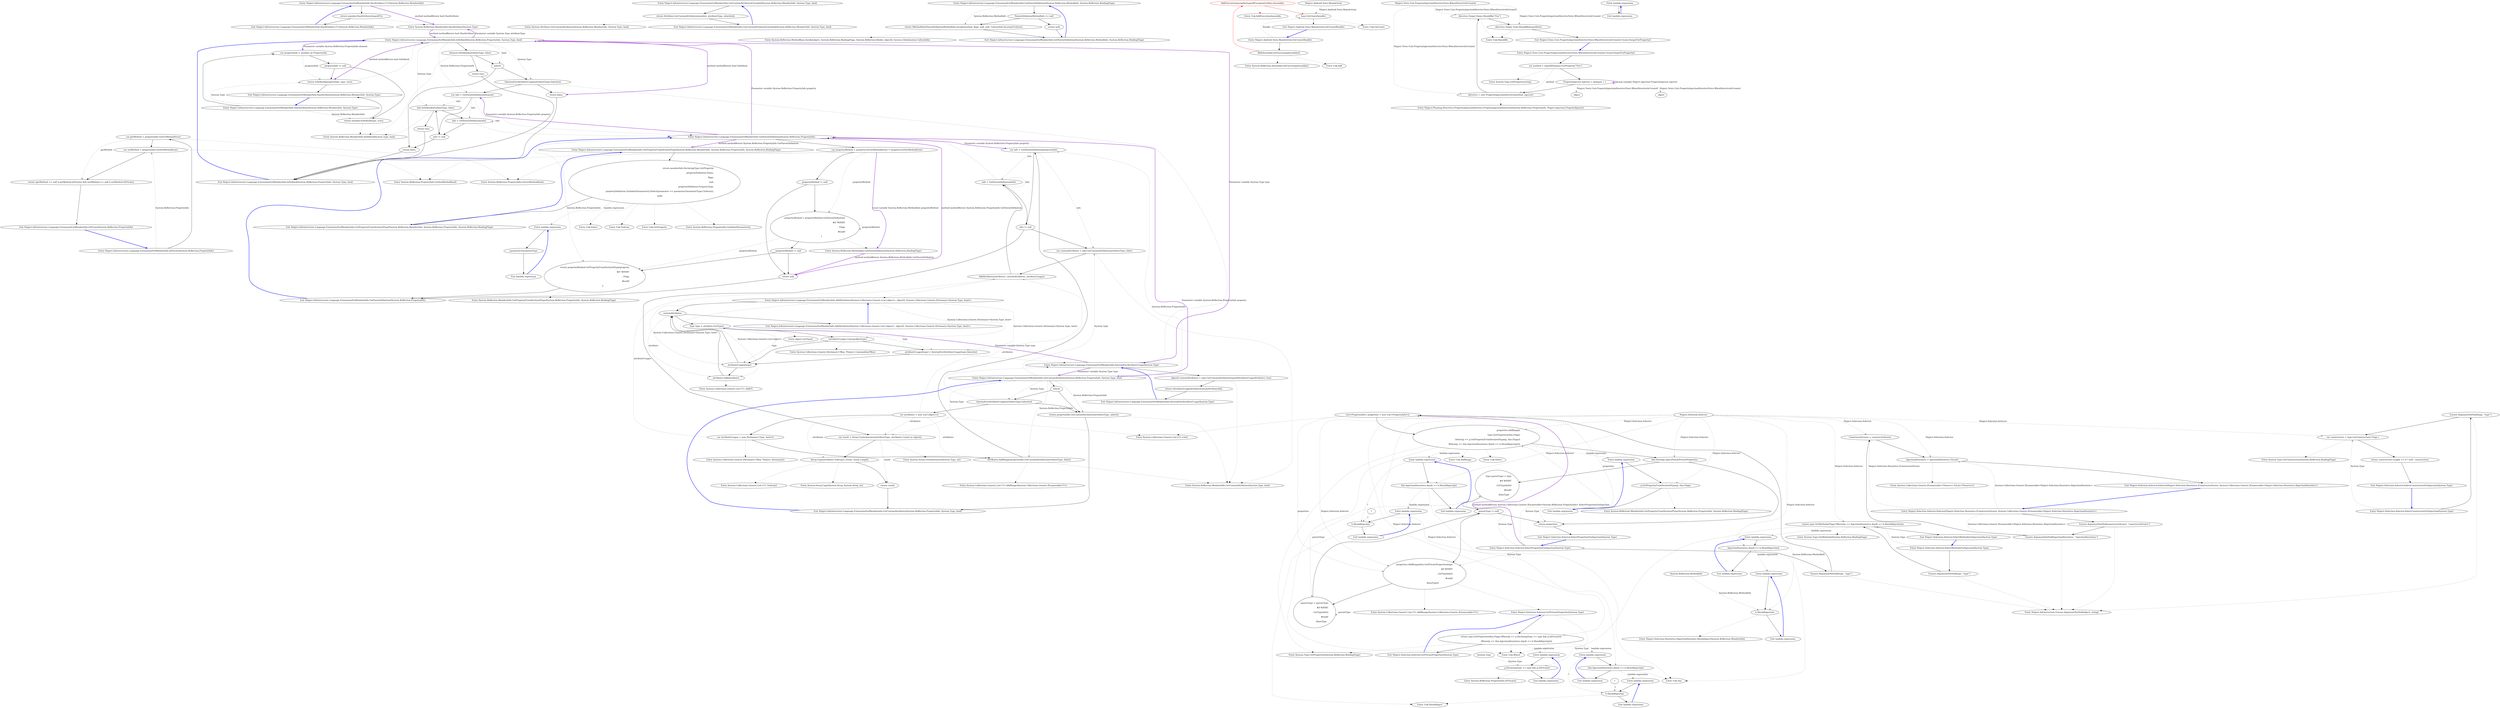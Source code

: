 digraph  {
n0 [label="Entry Ninject.Infrastructure.Language.ExtensionsForMemberInfo.HasAttribute<T>(System.Reflection.MemberInfo)", span="60-60", cluster="Ninject.Infrastructure.Language.ExtensionsForMemberInfo.HasAttribute<T>(System.Reflection.MemberInfo)"];
n1 [label="return member.HasAttribute(typeof(T));", span="62-62", cluster="Ninject.Infrastructure.Language.ExtensionsForMemberInfo.HasAttribute<T>(System.Reflection.MemberInfo)"];
n2 [label="Exit Ninject.Infrastructure.Language.ExtensionsForMemberInfo.HasAttribute<T>(System.Reflection.MemberInfo)", span="60-60", cluster="Ninject.Infrastructure.Language.ExtensionsForMemberInfo.HasAttribute<T>(System.Reflection.MemberInfo)"];
n3 [label="Entry System.Reflection.MemberInfo.HasAttribute(System.Type)", span="73-73", cluster="System.Reflection.MemberInfo.HasAttribute(System.Type)"];
n4 [label="Entry Ninject.Infrastructure.Language.ExtensionsForMemberInfo.HasAttribute(System.Reflection.MemberInfo, System.Type)", span="73-73", cluster="Ninject.Infrastructure.Language.ExtensionsForMemberInfo.HasAttribute(System.Reflection.MemberInfo, System.Type)"];
n5 [label="var propertyInfo = member as PropertyInfo", span="75-75", cluster="Ninject.Infrastructure.Language.ExtensionsForMemberInfo.HasAttribute(System.Reflection.MemberInfo, System.Type)"];
n7 [label="return IsDefined(propertyInfo, type, true);", span="78-78", cluster="Ninject.Infrastructure.Language.ExtensionsForMemberInfo.HasAttribute(System.Reflection.MemberInfo, System.Type)"];
n8 [label="return member.IsDefined(type, true);", span="89-89", cluster="Ninject.Infrastructure.Language.ExtensionsForMemberInfo.HasAttribute(System.Reflection.MemberInfo, System.Type)"];
n6 [label="propertyInfo != null", span="76-76", cluster="Ninject.Infrastructure.Language.ExtensionsForMemberInfo.HasAttribute(System.Reflection.MemberInfo, System.Type)"];
n9 [label="Exit Ninject.Infrastructure.Language.ExtensionsForMemberInfo.HasAttribute(System.Reflection.MemberInfo, System.Type)", span="73-73", cluster="Ninject.Infrastructure.Language.ExtensionsForMemberInfo.HasAttribute(System.Reflection.MemberInfo, System.Type)"];
n10 [label="Entry Ninject.Infrastructure.Language.ExtensionsForMemberInfo.IsDefined(System.Reflection.PropertyInfo, System.Type, bool)", span="272-272", cluster="Ninject.Infrastructure.Language.ExtensionsForMemberInfo.IsDefined(System.Reflection.PropertyInfo, System.Type, bool)"];
n11 [label="Entry System.Reflection.MemberInfo.IsDefined(System.Type, bool)", span="0-0", cluster="System.Reflection.MemberInfo.IsDefined(System.Type, bool)"];
n12 [label="Entry Ninject.Infrastructure.Language.ExtensionsForMemberInfo.GetPropertyFromDeclaredType(System.Reflection.MemberInfo, System.Reflection.PropertyInfo, System.Reflection.BindingFlags)", span="99-99", cluster="Ninject.Infrastructure.Language.ExtensionsForMemberInfo.GetPropertyFromDeclaredType(System.Reflection.MemberInfo, System.Reflection.PropertyInfo, System.Reflection.BindingFlags)"];
n13 [label="return memberInfo.DeclaringType.GetProperty(\r\n                propertyDefinition.Name,\r\n                flags,\r\n                null,\r\n                propertyDefinition.PropertyType,\r\n                propertyDefinition.GetIndexParameters().Select(parameter => parameter.ParameterType).ToArray(),\r\n                null);", span="120-126", cluster="Ninject.Infrastructure.Language.ExtensionsForMemberInfo.GetPropertyFromDeclaredType(System.Reflection.MemberInfo, System.Reflection.PropertyInfo, System.Reflection.BindingFlags)"];
n14 [label="Exit Ninject.Infrastructure.Language.ExtensionsForMemberInfo.GetPropertyFromDeclaredType(System.Reflection.MemberInfo, System.Reflection.PropertyInfo, System.Reflection.BindingFlags)", span="99-99", cluster="Ninject.Infrastructure.Language.ExtensionsForMemberInfo.GetPropertyFromDeclaredType(System.Reflection.MemberInfo, System.Reflection.PropertyInfo, System.Reflection.BindingFlags)"];
n15 [label="Entry System.Reflection.PropertyInfo.GetIndexParameters()", span="0-0", cluster="System.Reflection.PropertyInfo.GetIndexParameters()"];
n16 [label="Entry Unk.Select", span="", cluster="Unk.Select"];
n17 [label="Entry Unk.ToArray", span="", cluster="Unk.ToArray"];
n18 [label="Entry Unk.GetProperty", span="", cluster="Unk.GetProperty"];
n19 [label="Entry lambda expression", span="125-125", cluster="lambda expression"];
n20 [label="parameter.ParameterType", span="125-125", cluster="lambda expression"];
n21 [label="Exit lambda expression", span="125-125", cluster="lambda expression"];
n22 [label="Entry Ninject.Infrastructure.Language.ExtensionsForMemberInfo.IsPrivate(System.Reflection.PropertyInfo)", span="153-153", cluster="Ninject.Infrastructure.Language.ExtensionsForMemberInfo.IsPrivate(System.Reflection.PropertyInfo)"];
n23 [label="var getMethod = propertyInfo.GetGetMethod(true)", span="156-156", cluster="Ninject.Infrastructure.Language.ExtensionsForMemberInfo.IsPrivate(System.Reflection.PropertyInfo)"];
n24 [label="var setMethod = propertyInfo.GetSetMethod(true)", span="157-157", cluster="Ninject.Infrastructure.Language.ExtensionsForMemberInfo.IsPrivate(System.Reflection.PropertyInfo)"];
n27 [label="Entry System.Reflection.PropertyInfo.GetGetMethod(bool)", span="0-0", cluster="System.Reflection.PropertyInfo.GetGetMethod(bool)"];
n25 [label="return (getMethod == null || getMethod.IsPrivate) && (setMethod == null || setMethod.IsPrivate);", span="162-162", cluster="Ninject.Infrastructure.Language.ExtensionsForMemberInfo.IsPrivate(System.Reflection.PropertyInfo)"];
n28 [label="Entry System.Reflection.PropertyInfo.GetSetMethod(bool)", span="0-0", cluster="System.Reflection.PropertyInfo.GetSetMethod(bool)"];
n26 [label="Exit Ninject.Infrastructure.Language.ExtensionsForMemberInfo.IsPrivate(System.Reflection.PropertyInfo)", span="153-153", cluster="Ninject.Infrastructure.Language.ExtensionsForMemberInfo.IsPrivate(System.Reflection.PropertyInfo)"];
n29 [label="Entry Ninject.Infrastructure.Language.ExtensionsForMemberInfo.GetCustomAttributesExtended(System.Reflection.MemberInfo, System.Type, bool)", span="180-180", cluster="Ninject.Infrastructure.Language.ExtensionsForMemberInfo.GetCustomAttributesExtended(System.Reflection.MemberInfo, System.Type, bool)"];
n30 [label="return Attribute.GetCustomAttributes(member, attributeType, inherited);", span="183-183", cluster="Ninject.Infrastructure.Language.ExtensionsForMemberInfo.GetCustomAttributesExtended(System.Reflection.MemberInfo, System.Type, bool)"];
n31 [label="Exit Ninject.Infrastructure.Language.ExtensionsForMemberInfo.GetCustomAttributesExtended(System.Reflection.MemberInfo, System.Type, bool)", span="180-180", cluster="Ninject.Infrastructure.Language.ExtensionsForMemberInfo.GetCustomAttributesExtended(System.Reflection.MemberInfo, System.Type, bool)"];
n32 [label="Entry System.Attribute.GetCustomAttributes(System.Reflection.MemberInfo, System.Type, bool)", span="0-0", cluster="System.Attribute.GetCustomAttributes(System.Reflection.MemberInfo, System.Type, bool)"];
n33 [label="Entry Ninject.Infrastructure.Language.ExtensionsForMemberInfo.GetParentDefinition(System.Reflection.PropertyInfo)", span="196-196", cluster="Ninject.Infrastructure.Language.ExtensionsForMemberInfo.GetParentDefinition(System.Reflection.PropertyInfo)"];
n34 [label="var propertyMethod = property.GetGetMethod(true) ?? property.GetSetMethod(true)", span="200-200", cluster="Ninject.Infrastructure.Language.ExtensionsForMemberInfo.GetParentDefinition(System.Reflection.PropertyInfo)"];
n38 [label="return propertyMethod.GetPropertyFromDeclaredType(property\r\n#if !WINRT\r\n                        , Flags\r\n#endif\r\n                        );", span="214-218", cluster="Ninject.Infrastructure.Language.ExtensionsForMemberInfo.GetParentDefinition(System.Reflection.PropertyInfo)"];
n35 [label="propertyMethod != null", span="205-205", cluster="Ninject.Infrastructure.Language.ExtensionsForMemberInfo.GetParentDefinition(System.Reflection.PropertyInfo)"];
n36 [label="propertyMethod = propertyMethod.GetParentDefinition(\r\n#if !WINRT\r\n                    Flags\r\n#endif\r\n                    )", span="207-211", cluster="Ninject.Infrastructure.Language.ExtensionsForMemberInfo.GetParentDefinition(System.Reflection.PropertyInfo)"];
n39 [label="return null;", span="222-222", cluster="Ninject.Infrastructure.Language.ExtensionsForMemberInfo.GetParentDefinition(System.Reflection.PropertyInfo)"];
n37 [label="propertyMethod != null", span="212-212", cluster="Ninject.Infrastructure.Language.ExtensionsForMemberInfo.GetParentDefinition(System.Reflection.PropertyInfo)"];
n41 [label="Entry System.Reflection.MethodInfo.GetParentDefinition(System.Reflection.BindingFlags)", span="225-225", cluster="System.Reflection.MethodInfo.GetParentDefinition(System.Reflection.BindingFlags)"];
n40 [label="Exit Ninject.Infrastructure.Language.ExtensionsForMemberInfo.GetParentDefinition(System.Reflection.PropertyInfo)", span="196-196", cluster="Ninject.Infrastructure.Language.ExtensionsForMemberInfo.GetParentDefinition(System.Reflection.PropertyInfo)"];
n42 [label="Entry System.Reflection.MemberInfo.GetPropertyFromDeclaredType(System.Reflection.PropertyInfo, System.Reflection.BindingFlags)", span="99-99", cluster="System.Reflection.MemberInfo.GetPropertyFromDeclaredType(System.Reflection.PropertyInfo, System.Reflection.BindingFlags)"];
n43 [label="Entry Ninject.Infrastructure.Language.ExtensionsForMemberInfo.GetParentDefinition(System.Reflection.MethodInfo, System.Reflection.BindingFlags)", span="225-225", cluster="Ninject.Infrastructure.Language.ExtensionsForMemberInfo.GetParentDefinition(System.Reflection.MethodInfo, System.Reflection.BindingFlags)"];
n44 [label="ParentDefinitionMethodInfo == null", span="261-261", cluster="Ninject.Infrastructure.Language.ExtensionsForMemberInfo.GetParentDefinition(System.Reflection.MethodInfo, System.Reflection.BindingFlags)"];
n46 [label="return (MethodInfo)ParentDefinitionMethodInfo.Invoke(method, flags, null, null, CultureInfo.InvariantCulture);", span="266-266", cluster="Ninject.Infrastructure.Language.ExtensionsForMemberInfo.GetParentDefinition(System.Reflection.MethodInfo, System.Reflection.BindingFlags)"];
n45 [label="return null;", span="263-263", cluster="Ninject.Infrastructure.Language.ExtensionsForMemberInfo.GetParentDefinition(System.Reflection.MethodInfo, System.Reflection.BindingFlags)"];
n47 [label="Exit Ninject.Infrastructure.Language.ExtensionsForMemberInfo.GetParentDefinition(System.Reflection.MethodInfo, System.Reflection.BindingFlags)", span="225-225", cluster="Ninject.Infrastructure.Language.ExtensionsForMemberInfo.GetParentDefinition(System.Reflection.MethodInfo, System.Reflection.BindingFlags)"];
n48 [label="Entry System.Reflection.MethodBase.Invoke(object, System.Reflection.BindingFlags, System.Reflection.Binder, object[], System.Globalization.CultureInfo)", span="0-0", cluster="System.Reflection.MethodBase.Invoke(object, System.Reflection.BindingFlags, System.Reflection.Binder, object[], System.Globalization.CultureInfo)"];
n49 [label="element.IsDefined(attributeType, false)", span="274-274", cluster="Ninject.Infrastructure.Language.ExtensionsForMemberInfo.IsDefined(System.Reflection.PropertyInfo, System.Type, bool)"];
n51 [label=inherit, span="279-279", cluster="Ninject.Infrastructure.Language.ExtensionsForMemberInfo.IsDefined(System.Reflection.PropertyInfo, System.Type, bool)"];
n52 [label="!InternalGetAttributeUsage(attributeType).Inherited", span="281-281", cluster="Ninject.Infrastructure.Language.ExtensionsForMemberInfo.IsDefined(System.Reflection.PropertyInfo, System.Type, bool)"];
n54 [label="var info = GetParentDefinition(element)", span="286-286", cluster="Ninject.Infrastructure.Language.ExtensionsForMemberInfo.IsDefined(System.Reflection.PropertyInfo, System.Type, bool)"];
n56 [label="info.IsDefined(attributeType, false)", span="290-290", cluster="Ninject.Infrastructure.Language.ExtensionsForMemberInfo.IsDefined(System.Reflection.PropertyInfo, System.Type, bool)"];
n50 [label="return true;", span="276-276", cluster="Ninject.Infrastructure.Language.ExtensionsForMemberInfo.IsDefined(System.Reflection.PropertyInfo, System.Type, bool)"];
n59 [label="return false;", span="298-298", cluster="Ninject.Infrastructure.Language.ExtensionsForMemberInfo.IsDefined(System.Reflection.PropertyInfo, System.Type, bool)"];
n53 [label="return false;", span="283-283", cluster="Ninject.Infrastructure.Language.ExtensionsForMemberInfo.IsDefined(System.Reflection.PropertyInfo, System.Type, bool)"];
n61 [label="Entry Ninject.Infrastructure.Language.ExtensionsForMemberInfo.InternalGetAttributeUsage(System.Type)", span="374-374", cluster="Ninject.Infrastructure.Language.ExtensionsForMemberInfo.InternalGetAttributeUsage(System.Type)"];
n55 [label="info != null", span="287-287", cluster="Ninject.Infrastructure.Language.ExtensionsForMemberInfo.IsDefined(System.Reflection.PropertyInfo, System.Type, bool)"];
n58 [label="info = GetParentDefinition(info)", span="288-288", cluster="Ninject.Infrastructure.Language.ExtensionsForMemberInfo.IsDefined(System.Reflection.PropertyInfo, System.Type, bool)"];
n57 [label="return true;", span="292-292", cluster="Ninject.Infrastructure.Language.ExtensionsForMemberInfo.IsDefined(System.Reflection.PropertyInfo, System.Type, bool)"];
n60 [label="Exit Ninject.Infrastructure.Language.ExtensionsForMemberInfo.IsDefined(System.Reflection.PropertyInfo, System.Type, bool)", span="272-272", cluster="Ninject.Infrastructure.Language.ExtensionsForMemberInfo.IsDefined(System.Reflection.PropertyInfo, System.Type, bool)"];
n62 [label="Entry Ninject.Infrastructure.Language.ExtensionsForMemberInfo.GetCustomAttributes(System.Reflection.PropertyInfo, System.Type, bool)", span="307-307", cluster="Ninject.Infrastructure.Language.ExtensionsForMemberInfo.GetCustomAttributes(System.Reflection.PropertyInfo, System.Type, bool)"];
n63 [label=inherit, span="309-309", cluster="Ninject.Infrastructure.Language.ExtensionsForMemberInfo.GetCustomAttributes(System.Reflection.PropertyInfo, System.Type, bool)"];
n64 [label="InternalGetAttributeUsage(attributeType).Inherited", span="311-311", cluster="Ninject.Infrastructure.Language.ExtensionsForMemberInfo.GetCustomAttributes(System.Reflection.PropertyInfo, System.Type, bool)"];
n67 [label="attributes.AddRange(propertyInfo.GetCustomAttributes(attributeType, false))", span="319-319", cluster="Ninject.Infrastructure.Language.ExtensionsForMemberInfo.GetCustomAttributes(System.Reflection.PropertyInfo, System.Type, bool)"];
n68 [label="var info = GetParentDefinition(propertyInfo)", span="320-320", cluster="Ninject.Infrastructure.Language.ExtensionsForMemberInfo.GetCustomAttributes(System.Reflection.PropertyInfo, System.Type, bool)"];
n70 [label="var customAttributes = info.GetCustomAttributes(attributeType, false)", span="324-324", cluster="Ninject.Infrastructure.Language.ExtensionsForMemberInfo.GetCustomAttributes(System.Reflection.PropertyInfo, System.Type, bool)"];
n73 [label="var result = Array.CreateInstance(attributeType, attributes.Count) as object[]", span="330-330", cluster="Ninject.Infrastructure.Language.ExtensionsForMemberInfo.GetCustomAttributes(System.Reflection.PropertyInfo, System.Type, bool)"];
n76 [label="return propertyInfo.GetCustomAttributes(attributeType, inherit);", span="340-340", cluster="Ninject.Infrastructure.Language.ExtensionsForMemberInfo.GetCustomAttributes(System.Reflection.PropertyInfo, System.Type, bool)"];
n65 [label="var attributes = new List<object>()", span="314-314", cluster="Ninject.Infrastructure.Language.ExtensionsForMemberInfo.GetCustomAttributes(System.Reflection.PropertyInfo, System.Type, bool)"];
n66 [label="var attributeUsages = new Dictionary<Type, bool>()", span="318-318", cluster="Ninject.Infrastructure.Language.ExtensionsForMemberInfo.GetCustomAttributes(System.Reflection.PropertyInfo, System.Type, bool)"];
n78 [label="Entry System.Collections.Generic.List<T>.List()", span="0-0", cluster="System.Collections.Generic.List<T>.List()"];
n71 [label="AddAttributes(attributes, customAttributes, attributeUsages)", span="325-325", cluster="Ninject.Infrastructure.Language.ExtensionsForMemberInfo.GetCustomAttributes(System.Reflection.PropertyInfo, System.Type, bool)"];
n74 [label="Array.Copy(attributes.ToArray(), result, result.Length)", span="331-331", cluster="Ninject.Infrastructure.Language.ExtensionsForMemberInfo.GetCustomAttributes(System.Reflection.PropertyInfo, System.Type, bool)"];
n79 [label="Entry System.Collections.Generic.Dictionary<TKey, TValue>.Dictionary()", span="0-0", cluster="System.Collections.Generic.Dictionary<TKey, TValue>.Dictionary()"];
n80 [label="Entry System.Reflection.MemberInfo.GetCustomAttributes(System.Type, bool)", span="0-0", cluster="System.Reflection.MemberInfo.GetCustomAttributes(System.Type, bool)"];
n81 [label="Entry System.Collections.Generic.List<T>.AddRange(System.Collections.Generic.IEnumerable<T>)", span="0-0", cluster="System.Collections.Generic.List<T>.AddRange(System.Collections.Generic.IEnumerable<T>)"];
n69 [label="info != null", span="321-321", cluster="Ninject.Infrastructure.Language.ExtensionsForMemberInfo.GetCustomAttributes(System.Reflection.PropertyInfo, System.Type, bool)"];
n72 [label="info = GetParentDefinition(info)", span="322-322", cluster="Ninject.Infrastructure.Language.ExtensionsForMemberInfo.GetCustomAttributes(System.Reflection.PropertyInfo, System.Type, bool)"];
n82 [label="Entry Ninject.Infrastructure.Language.ExtensionsForMemberInfo.AddAttributes(System.Collections.Generic.List<object>, object[], System.Collections.Generic.Dictionary<System.Type, bool>)", span="344-344", cluster="Ninject.Infrastructure.Language.ExtensionsForMemberInfo.AddAttributes(System.Collections.Generic.List<object>, object[], System.Collections.Generic.Dictionary<System.Type, bool>)"];
n83 [label="Entry System.Array.CreateInstance(System.Type, int)", span="0-0", cluster="System.Array.CreateInstance(System.Type, int)"];
n75 [label="return result;", span="332-332", cluster="Ninject.Infrastructure.Language.ExtensionsForMemberInfo.GetCustomAttributes(System.Reflection.PropertyInfo, System.Type, bool)"];
n84 [label="Entry System.Collections.Generic.List<T>.ToArray()", span="0-0", cluster="System.Collections.Generic.List<T>.ToArray()"];
n85 [label="Entry System.Array.Copy(System.Array, System.Array, int)", span="0-0", cluster="System.Array.Copy(System.Array, System.Array, int)"];
n77 [label="Exit Ninject.Infrastructure.Language.ExtensionsForMemberInfo.GetCustomAttributes(System.Reflection.PropertyInfo, System.Type, bool)", span="307-307", cluster="Ninject.Infrastructure.Language.ExtensionsForMemberInfo.GetCustomAttributes(System.Reflection.PropertyInfo, System.Type, bool)"];
n86 [label=customAttributes, span="359-359", cluster="Ninject.Infrastructure.Language.ExtensionsForMemberInfo.AddAttributes(System.Collections.Generic.List<object>, object[], System.Collections.Generic.Dictionary<System.Type, bool>)"];
n88 [label="!attributeUsages.ContainsKey(type)", span="362-362", cluster="Ninject.Infrastructure.Language.ExtensionsForMemberInfo.AddAttributes(System.Collections.Generic.List<object>, object[], System.Collections.Generic.Dictionary<System.Type, bool>)"];
n89 [label="attributeUsages[type] = InternalGetAttributeUsage(type).Inherited", span="364-364", cluster="Ninject.Infrastructure.Language.ExtensionsForMemberInfo.AddAttributes(System.Collections.Generic.List<object>, object[], System.Collections.Generic.Dictionary<System.Type, bool>)"];
n90 [label="attributeUsages[type]", span="367-367", cluster="Ninject.Infrastructure.Language.ExtensionsForMemberInfo.AddAttributes(System.Collections.Generic.List<object>, object[], System.Collections.Generic.Dictionary<System.Type, bool>)"];
n91 [label="attributes.Add(attribute)", span="369-369", cluster="Ninject.Infrastructure.Language.ExtensionsForMemberInfo.AddAttributes(System.Collections.Generic.List<object>, object[], System.Collections.Generic.Dictionary<System.Type, bool>)"];
n87 [label="Type type = attribute.GetType()", span="361-361", cluster="Ninject.Infrastructure.Language.ExtensionsForMemberInfo.AddAttributes(System.Collections.Generic.List<object>, object[], System.Collections.Generic.Dictionary<System.Type, bool>)"];
n92 [label="Exit Ninject.Infrastructure.Language.ExtensionsForMemberInfo.AddAttributes(System.Collections.Generic.List<object>, object[], System.Collections.Generic.Dictionary<System.Type, bool>)", span="344-344", cluster="Ninject.Infrastructure.Language.ExtensionsForMemberInfo.AddAttributes(System.Collections.Generic.List<object>, object[], System.Collections.Generic.Dictionary<System.Type, bool>)"];
n93 [label="Entry object.GetType()", span="0-0", cluster="object.GetType()"];
n94 [label="Entry System.Collections.Generic.Dictionary<TKey, TValue>.ContainsKey(TKey)", span="0-0", cluster="System.Collections.Generic.Dictionary<TKey, TValue>.ContainsKey(TKey)"];
n95 [label="Entry System.Collections.Generic.List<T>.Add(T)", span="0-0", cluster="System.Collections.Generic.List<T>.Add(T)"];
n96 [label="object[] customAttributes = type.GetCustomAttributes(typeof(AttributeUsageAttribute), true)", span="377-377", cluster="Ninject.Infrastructure.Language.ExtensionsForMemberInfo.InternalGetAttributeUsage(System.Type)"];
n97 [label="return (AttributeUsageAttribute)customAttributes[0];", span="378-378", cluster="Ninject.Infrastructure.Language.ExtensionsForMemberInfo.InternalGetAttributeUsage(System.Type)"];
n98 [label="Exit Ninject.Infrastructure.Language.ExtensionsForMemberInfo.InternalGetAttributeUsage(System.Type)", span="374-374", cluster="Ninject.Infrastructure.Language.ExtensionsForMemberInfo.InternalGetAttributeUsage(System.Type)"];
m0_7 [label="Entry Unk.AddExecutionAssembly", span="", cluster="Unk.AddExecutionAssembly", file="MainActivity.cs"];
m0_0 [label="Entry Ninject.Android.Tests.MainActivity.OnCreate(Bundle)", span="17-17", cluster="Ninject.Android.Tests.MainActivity.OnCreate(Bundle)", file="MainActivity.cs"];
m0_1 [label="Add(Assembly.GetExecutingAssembly())", span="20-20", cluster="Ninject.Android.Tests.MainActivity.OnCreate(Bundle)", file="MainActivity.cs"];
m0_3 [label="base.OnCreate(bundle)", span="36-36", cluster="Ninject.Android.Tests.MainActivity.OnCreate(Bundle)", file="MainActivity.cs"];
m0_2 [label="AddExecutionAssembly(typeof(ExceptionUtility).Assembly)", span="22-22", cluster="Ninject.Android.Tests.MainActivity.OnCreate(Bundle)", color=red, community=0, file="MainActivity.cs"];
m0_4 [label="Exit Ninject.Android.Tests.MainActivity.OnCreate(Bundle)", span="17-17", cluster="Ninject.Android.Tests.MainActivity.OnCreate(Bundle)", file="MainActivity.cs"];
m0_8 [label="Entry Unk.OnCreate", span="", cluster="Unk.OnCreate", file="MainActivity.cs"];
m0_5 [label="Entry System.Reflection.Assembly.GetExecutingAssembly()", span="0-0", cluster="System.Reflection.Assembly.GetExecutingAssembly()", file="MainActivity.cs"];
m0_6 [label="Entry Unk.Add", span="", cluster="Unk.Add", file="MainActivity.cs"];
m0_9 [label="Ninject.Android.Tests.MainActivity", span="", file="MainActivity.cs"];
m1_9 [label="Entry Unk.ShouldBe", span="", cluster="Unk.ShouldBe", file="PropertyInjectionStrategy.cs"];
m1_0 [label="Entry Ninject.Tests.Unit.PropertyInjectionDirectiveTests.WhenDirectiveIsCreated.CreatesTargetForProperty()", span="16-16", cluster="Ninject.Tests.Unit.PropertyInjectionDirectiveTests.WhenDirectiveIsCreated.CreatesTargetForProperty()", file="PropertyInjectionStrategy.cs"];
m1_1 [label="var method = typeof(Dummy).GetProperty(''Foo'')", span="18-18", cluster="Ninject.Tests.Unit.PropertyInjectionDirectiveTests.WhenDirectiveIsCreated.CreatesTargetForProperty()", file="PropertyInjectionStrategy.cs"];
m1_2 [label="PropertyInjector injector = delegate { }", span="19-19", cluster="Ninject.Tests.Unit.PropertyInjectionDirectiveTests.WhenDirectiveIsCreated.CreatesTargetForProperty()", file="PropertyInjectionStrategy.cs"];
m1_3 [label="directive = new PropertyInjectionDirective(method, injector)", span="21-21", cluster="Ninject.Tests.Unit.PropertyInjectionDirectiveTests.WhenDirectiveIsCreated.CreatesTargetForProperty()", file="PropertyInjectionStrategy.cs"];
m1_4 [label="directive.Target.Name.ShouldBe(''Foo'')", span="23-23", cluster="Ninject.Tests.Unit.PropertyInjectionDirectiveTests.WhenDirectiveIsCreated.CreatesTargetForProperty()", file="PropertyInjectionStrategy.cs"];
m1_5 [label="directive.Target.Type.ShouldBe(typeof(int))", span="24-24", cluster="Ninject.Tests.Unit.PropertyInjectionDirectiveTests.WhenDirectiveIsCreated.CreatesTargetForProperty()", file="PropertyInjectionStrategy.cs"];
m1_6 [label="Exit Ninject.Tests.Unit.PropertyInjectionDirectiveTests.WhenDirectiveIsCreated.CreatesTargetForProperty()", span="16-16", cluster="Ninject.Tests.Unit.PropertyInjectionDirectiveTests.WhenDirectiveIsCreated.CreatesTargetForProperty()", file="PropertyInjectionStrategy.cs"];
m1_7 [label="Entry System.Type.GetProperty(string)", span="0-0", cluster="System.Type.GetProperty(string)", file="PropertyInjectionStrategy.cs"];
m1_10 [label="Entry lambda expression", span="19-19", cluster="lambda expression", file="PropertyInjectionStrategy.cs"];
m1_11 [label="Exit lambda expression", span="19-19", cluster="lambda expression", file="PropertyInjectionStrategy.cs"];
m1_8 [label="Entry Ninject.Planning.Directives.PropertyInjectionDirective.PropertyInjectionDirective(System.Reflection.PropertyInfo, Ninject.Injection.PropertyInjector)", span="38-38", cluster="Ninject.Planning.Directives.PropertyInjectionDirective.PropertyInjectionDirective(System.Reflection.PropertyInfo, Ninject.Injection.PropertyInjector)", file="PropertyInjectionStrategy.cs"];
m1_12 [label=object, span="", file="PropertyInjectionStrategy.cs"];
m1_13 [label=object, span="", file="PropertyInjectionStrategy.cs"];
m1_14 [label="Ninject.Tests.Unit.PropertyInjectionDirectiveTests.WhenDirectiveIsCreated", span="", file="PropertyInjectionStrategy.cs"];
m2_39 [label="Entry Unk.Any", span="", cluster="Unk.Any", file="Selector.cs"];
m2_35 [label="Entry System.Reflection.MemberInfo.GetPropertyFromDeclaredType(System.Reflection.PropertyInfo, System.Reflection.BindingFlags)", span="99-99", cluster="System.Reflection.MemberInfo.GetPropertyFromDeclaredType(System.Reflection.PropertyInfo, System.Reflection.BindingFlags)", file="Selector.cs"];
m2_49 [label="Entry System.Reflection.PropertyInfo.IsPrivate()", span="153-153", cluster="System.Reflection.PropertyInfo.IsPrivate()", file="Selector.cs"];
m2_43 [label="Entry Unk.ShouldInject", span="", cluster="Unk.ShouldInject", file="Selector.cs"];
m2_14 [label="Entry Ninject.Selection.Selector.SelectPropertiesForInjection(System.Type)", span="96-96", cluster="Ninject.Selection.Selector.SelectPropertiesForInjection(System.Type)", file="Selector.cs"];
m2_15 [label="Ensure.ArgumentNotNull(type, ''type'')", span="98-98", cluster="Ninject.Selection.Selector.SelectPropertiesForInjection(System.Type)", file="Selector.cs"];
m2_17 [label="properties.AddRange(\r\n                type.GetProperties(this.Flags)\r\n                       .Select(p => p.GetPropertyFromDeclaredType(p, this.Flags))\r\n                       .Where(p => this.InjectionHeuristics.Any(h => h.ShouldInject(p))))", span="102-105", cluster="Ninject.Selection.Selector.SelectPropertiesForInjection(System.Type)", file="Selector.cs"];
m2_19 [label="Type parentType = type\r\n#if WINRT\r\n                    .GetTypeInfo()\r\n#endif\r\n                    .BaseType", span="115-119", cluster="Ninject.Selection.Selector.SelectPropertiesForInjection(System.Type)", file="Selector.cs"];
m2_21 [label="properties.AddRange(this.GetPrivateProperties(type\r\n#if WINRT\r\n.GetTypeInfo()\r\n#endif\r\n                        .BaseType))", span="127-131", cluster="Ninject.Selection.Selector.SelectPropertiesForInjection(System.Type)", file="Selector.cs"];
m2_16 [label="List<PropertyInfo> properties = new List<PropertyInfo>()", span="99-99", cluster="Ninject.Selection.Selector.SelectPropertiesForInjection(System.Type)", file="Selector.cs"];
m2_23 [label="return properties;", span="136-136", cluster="Ninject.Selection.Selector.SelectPropertiesForInjection(System.Type)", file="Selector.cs"];
m2_18 [label="this.Settings.InjectParentPrivateProperties", span="113-113", cluster="Ninject.Selection.Selector.SelectPropertiesForInjection(System.Type)", file="Selector.cs"];
m2_20 [label="parentType != null", span="120-120", cluster="Ninject.Selection.Selector.SelectPropertiesForInjection(System.Type)", file="Selector.cs"];
m2_22 [label="parentType = parentType\r\n#if WINRT\r\n.GetTypeInfo()\r\n#endif\r\n                    .BaseType", span="121-125", cluster="Ninject.Selection.Selector.SelectPropertiesForInjection(System.Type)", file="Selector.cs"];
m2_24 [label="Exit Ninject.Selection.Selector.SelectPropertiesForInjection(System.Type)", span="96-96", cluster="Ninject.Selection.Selector.SelectPropertiesForInjection(System.Type)", file="Selector.cs"];
m2_29 [label="Entry Unk.AddRange", span="", cluster="Unk.AddRange", file="Selector.cs"];
m2_60 [label="Entry System.Type.GetMethods(System.Reflection.BindingFlags)", span="0-0", cluster="System.Type.GetMethods(System.Reflection.BindingFlags)", file="Selector.cs"];
m2_56 [label="Entry Ninject.Selection.Selector.SelectMethodsForInjection(System.Type)", span="157-157", cluster="Ninject.Selection.Selector.SelectMethodsForInjection(System.Type)", file="Selector.cs"];
m2_57 [label="Ensure.ArgumentNotNull(type, ''type'')", span="159-159", cluster="Ninject.Selection.Selector.SelectMethodsForInjection(System.Type)", file="Selector.cs"];
m2_58 [label="return type.GetMethods(Flags).Where(m => InjectionHeuristics.Any(h => h.ShouldInject(m)));", span="163-163", cluster="Ninject.Selection.Selector.SelectMethodsForInjection(System.Type)", file="Selector.cs"];
m2_59 [label="Exit Ninject.Selection.Selector.SelectMethodsForInjection(System.Type)", span="157-157", cluster="Ninject.Selection.Selector.SelectMethodsForInjection(System.Type)", file="Selector.cs"];
m2_28 [label="Entry Unk.Where", span="", cluster="Unk.Where", file="Selector.cs"];
m2_6 [label="Entry Ninject.Infrastructure.Ensure.ArgumentNotNull(object, string)", span="17-17", cluster="Ninject.Infrastructure.Ensure.ArgumentNotNull(object, string)", file="Selector.cs"];
m2_7 [label="Entry System.Collections.Generic.IEnumerable<TSource>.ToList<TSource>()", span="0-0", cluster="System.Collections.Generic.IEnumerable<TSource>.ToList<TSource>()", file="Selector.cs"];
m2_26 [label="Entry System.Type.GetProperties(System.Reflection.BindingFlags)", span="0-0", cluster="System.Type.GetProperties(System.Reflection.BindingFlags)", file="Selector.cs"];
m2_30 [label="Entry Ninject.Selection.Selector.GetPrivateProperties(System.Type)", span="140-140", cluster="Ninject.Selection.Selector.GetPrivateProperties(System.Type)", file="Selector.cs"];
m2_44 [label="return type.GetProperties(this.Flags).Where(p => p.DeclaringType == type && p.IsPrivate())\r\n                .Where(p => this.InjectionHeuristics.Any(h => h.ShouldInject(p)));", span="143-144", cluster="Ninject.Selection.Selector.GetPrivateProperties(System.Type)", file="Selector.cs"];
m2_45 [label="Exit Ninject.Selection.Selector.GetPrivateProperties(System.Type)", span="140-140", cluster="Ninject.Selection.Selector.GetPrivateProperties(System.Type)", file="Selector.cs"];
m2_64 [label="Entry lambda expression", span="163-163", cluster="lambda expression", file="Selector.cs"];
m2_32 [label="Entry lambda expression", span="104-104", cluster="lambda expression", file="Selector.cs"];
m2_36 [label="Entry lambda expression", span="105-105", cluster="lambda expression", file="Selector.cs"];
m2_33 [label="p.GetPropertyFromDeclaredType(p, this.Flags)", span="104-104", cluster="lambda expression", file="Selector.cs"];
m2_34 [label="Exit lambda expression", span="104-104", cluster="lambda expression", file="Selector.cs"];
m2_37 [label="this.InjectionHeuristics.Any(h => h.ShouldInject(p))", span="105-105", cluster="lambda expression", file="Selector.cs"];
m2_41 [label="h.ShouldInject(p)", span="105-105", cluster="lambda expression", file="Selector.cs"];
m2_38 [label="Exit lambda expression", span="105-105", cluster="lambda expression", file="Selector.cs"];
m2_40 [label="Entry lambda expression", span="105-105", cluster="lambda expression", file="Selector.cs"];
m2_42 [label="Exit lambda expression", span="105-105", cluster="lambda expression", file="Selector.cs"];
m2_47 [label="p.DeclaringType == type && p.IsPrivate()", span="143-143", cluster="lambda expression", file="Selector.cs"];
m2_46 [label="Entry lambda expression", span="143-143", cluster="lambda expression", file="Selector.cs"];
m2_50 [label="Entry lambda expression", span="144-144", cluster="lambda expression", file="Selector.cs"];
m2_48 [label="Exit lambda expression", span="143-143", cluster="lambda expression", file="Selector.cs"];
m2_51 [label="this.InjectionHeuristics.Any(h => h.ShouldInject(p))", span="144-144", cluster="lambda expression", file="Selector.cs"];
m2_54 [label="h.ShouldInject(p)", span="144-144", cluster="lambda expression", file="Selector.cs"];
m2_52 [label="Exit lambda expression", span="144-144", cluster="lambda expression", file="Selector.cs"];
m2_53 [label="Entry lambda expression", span="144-144", cluster="lambda expression", file="Selector.cs"];
m2_55 [label="Exit lambda expression", span="144-144", cluster="lambda expression", file="Selector.cs"];
m2_61 [label="Entry lambda expression", span="163-163", cluster="lambda expression", file="Selector.cs"];
m2_62 [label="InjectionHeuristics.Any(h => h.ShouldInject(m))", span="163-163", cluster="lambda expression", file="Selector.cs"];
m2_65 [label="h.ShouldInject(m)", span="163-163", cluster="lambda expression", file="Selector.cs"];
m2_63 [label="Exit lambda expression", span="163-163", cluster="lambda expression", file="Selector.cs"];
m2_66 [label="Exit lambda expression", span="163-163", cluster="lambda expression", file="Selector.cs"];
m2_31 [label="Entry System.Collections.Generic.List<T>.AddRange(System.Collections.Generic.IEnumerable<T>)", span="0-0", cluster="System.Collections.Generic.List<T>.AddRange(System.Collections.Generic.IEnumerable<T>)", file="Selector.cs"];
m2_27 [label="Entry Unk.Select", span="", cluster="Unk.Select", file="Selector.cs"];
m2_8 [label="Entry Ninject.Selection.Selector.SelectConstructorsForInjection(System.Type)", span="76-76", cluster="Ninject.Selection.Selector.SelectConstructorsForInjection(System.Type)", file="Selector.cs"];
m2_9 [label="Ensure.ArgumentNotNull(type, ''type'')", span="78-78", cluster="Ninject.Selection.Selector.SelectConstructorsForInjection(System.Type)", file="Selector.cs"];
m2_10 [label="var constructors = type.GetConstructors( Flags )", span="81-81", cluster="Ninject.Selection.Selector.SelectConstructorsForInjection(System.Type)", file="Selector.cs"];
m2_11 [label="return constructors.Length == 0 ? null : constructors;", span="82-82", cluster="Ninject.Selection.Selector.SelectConstructorsForInjection(System.Type)", file="Selector.cs"];
m2_12 [label="Exit Ninject.Selection.Selector.SelectConstructorsForInjection(System.Type)", span="76-76", cluster="Ninject.Selection.Selector.SelectConstructorsForInjection(System.Type)", file="Selector.cs"];
m2_67 [label="Entry Ninject.Selection.Heuristics.IInjectionHeuristic.ShouldInject(System.Reflection.MemberInfo)", span="27-27", cluster="Ninject.Selection.Heuristics.IInjectionHeuristic.ShouldInject(System.Reflection.MemberInfo)", file="Selector.cs"];
m2_13 [label="Entry System.Type.GetConstructors(System.Reflection.BindingFlags)", span="0-0", cluster="System.Type.GetConstructors(System.Reflection.BindingFlags)", file="Selector.cs"];
m2_0 [label="Entry Ninject.Selection.Selector.Selector(Ninject.Selection.Heuristics.IConstructorScorer, System.Collections.Generic.IEnumerable<Ninject.Selection.Heuristics.IInjectionHeuristic>)", span="62-62", cluster="Ninject.Selection.Selector.Selector(Ninject.Selection.Heuristics.IConstructorScorer, System.Collections.Generic.IEnumerable<Ninject.Selection.Heuristics.IInjectionHeuristic>)", file="Selector.cs"];
m2_1 [label="Ensure.ArgumentNotNull(constructorScorer, ''constructorScorer'')", span="64-64", cluster="Ninject.Selection.Selector.Selector(Ninject.Selection.Heuristics.IConstructorScorer, System.Collections.Generic.IEnumerable<Ninject.Selection.Heuristics.IInjectionHeuristic>)", file="Selector.cs"];
m2_2 [label="Ensure.ArgumentNotNull(injectionHeuristics, ''injectionHeuristics'')", span="65-65", cluster="Ninject.Selection.Selector.Selector(Ninject.Selection.Heuristics.IConstructorScorer, System.Collections.Generic.IEnumerable<Ninject.Selection.Heuristics.IInjectionHeuristic>)", file="Selector.cs"];
m2_3 [label="ConstructorScorer = constructorScorer", span="67-67", cluster="Ninject.Selection.Selector.Selector(Ninject.Selection.Heuristics.IConstructorScorer, System.Collections.Generic.IEnumerable<Ninject.Selection.Heuristics.IInjectionHeuristic>)", file="Selector.cs"];
m2_4 [label="InjectionHeuristics = injectionHeuristics.ToList()", span="68-68", cluster="Ninject.Selection.Selector.Selector(Ninject.Selection.Heuristics.IConstructorScorer, System.Collections.Generic.IEnumerable<Ninject.Selection.Heuristics.IInjectionHeuristic>)", file="Selector.cs"];
m2_5 [label="Exit Ninject.Selection.Selector.Selector(Ninject.Selection.Heuristics.IConstructorScorer, System.Collections.Generic.IEnumerable<Ninject.Selection.Heuristics.IInjectionHeuristic>)", span="62-62", cluster="Ninject.Selection.Selector.Selector(Ninject.Selection.Heuristics.IConstructorScorer, System.Collections.Generic.IEnumerable<Ninject.Selection.Heuristics.IInjectionHeuristic>)", file="Selector.cs"];
m2_68 [label="Ninject.Selection.Selector", span="", file="Selector.cs"];
m2_69 [label="?", span="", file="Selector.cs"];
m2_70 [label="System.Type", span="", file="Selector.cs"];
m2_71 [label="?", span="", file="Selector.cs"];
m2_72 [label="System.Reflection.MethodInfo", span="", file="Selector.cs"];
n0 -> n1  [key=0, style=solid];
n0 -> n3  [key=3, color=darkorchid, style=bold, label="method methodReturn bool HasAttribute"];
n1 -> n2  [key=0, style=solid];
n1 -> n3  [key=2, style=dotted];
n2 -> n0  [key=0, style=bold, color=blue];
n3 -> n10  [key=3, color=darkorchid, style=bold, label="method methodReturn bool HasAttribute"];
n4 -> n5  [key=0, style=solid];
n4 -> n7  [key=1, style=dashed, color=darkseagreen4, label="System.Type"];
n4 -> n8  [key=1, style=dashed, color=darkseagreen4, label="System.Reflection.MemberInfo"];
n5 -> n6  [key=0, style=solid];
n5 -> n7  [key=1, style=dashed, color=darkseagreen4, label=propertyInfo];
n7 -> n9  [key=0, style=solid];
n7 -> n10  [key=2, style=dotted];
n8 -> n9  [key=0, style=solid];
n8 -> n11  [key=2, style=dotted];
n6 -> n7  [key=0, style=solid];
n6 -> n8  [key=0, style=solid];
n9 -> n4  [key=0, style=bold, color=blue];
n10 -> n49  [key=0, style=solid];
n10 -> n51  [key=1, style=dashed, color=darkseagreen4, label=bool];
n10 -> n52  [key=1, style=dashed, color=darkseagreen4, label="System.Type"];
n10 -> n54  [key=1, style=dashed, color=darkseagreen4, label="System.Reflection.PropertyInfo"];
n10 -> n56  [key=1, style=dashed, color=darkseagreen4, label="System.Type"];
n10 -> n5  [key=3, color=darkorchid, style=bold, label="Parameter variable System.Reflection.PropertyInfo element"];
n10 -> n3  [key=3, color=darkorchid, style=bold, label="Parameter variable System.Type attributeType"];
n10 -> n7  [key=3, color=darkorchid, style=bold, label="method methodReturn bool IsDefined"];
n10 -> n53  [key=3, color=darkorchid, style=bold, label="method methodReturn bool IsDefined"];
n12 -> n13  [key=0, style=solid];
n13 -> n14  [key=0, style=solid];
n13 -> n15  [key=2, style=dotted];
n13 -> n16  [key=2, style=dotted];
n13 -> n17  [key=2, style=dotted];
n13 -> n18  [key=2, style=dotted];
n13 -> n19  [key=1, style=dashed, color=darkseagreen4, label="lambda expression"];
n14 -> n12  [key=0, style=bold, color=blue];
n19 -> n20  [key=0, style=solid];
n20 -> n21  [key=0, style=solid];
n21 -> n19  [key=0, style=bold, color=blue];
n22 -> n23  [key=0, style=solid];
n22 -> n24  [key=1, style=dashed, color=darkseagreen4, label="System.Reflection.PropertyInfo"];
n23 -> n24  [key=0, style=solid];
n23 -> n27  [key=2, style=dotted];
n23 -> n25  [key=1, style=dashed, color=darkseagreen4, label=getMethod];
n24 -> n25  [key=0, style=solid];
n24 -> n28  [key=2, style=dotted];
n25 -> n26  [key=0, style=solid];
n26 -> n22  [key=0, style=bold, color=blue];
n29 -> n30  [key=0, style=solid];
n30 -> n31  [key=0, style=solid];
n30 -> n32  [key=2, style=dotted];
n31 -> n29  [key=0, style=bold, color=blue];
n33 -> n34  [key=0, style=solid];
n33 -> n38  [key=1, style=dashed, color=darkseagreen4, label="System.Reflection.PropertyInfo"];
n33 -> n12  [key=3, color=darkorchid, style=bold, label="method methodReturn System.Reflection.PropertyInfo GetParentDefinition"];
n33 -> n39  [key=3, color=darkorchid, style=bold, label="method methodReturn System.Reflection.PropertyInfo GetParentDefinition"];
n33 -> n10  [key=3, color=darkorchid, style=bold, label="Parameter variable System.Reflection.PropertyInfo property"];
n33 -> n54  [key=3, color=darkorchid, style=bold, label="Parameter variable System.Reflection.PropertyInfo property"];
n33 -> n62  [key=3, color=darkorchid, style=bold, label="Parameter variable System.Reflection.PropertyInfo property"];
n33 -> n68  [key=3, color=darkorchid, style=bold, label="Parameter variable System.Reflection.PropertyInfo property"];
n34 -> n35  [key=0, style=solid];
n34 -> n27  [key=2, style=dotted];
n34 -> n28  [key=2, style=dotted];
n34 -> n36  [key=1, style=dashed, color=darkseagreen4, label=propertyMethod];
n34 -> n41  [key=3, color=darkorchid, style=bold, label="Local variable System.Reflection.MethodInfo propertyMethod"];
n38 -> n40  [key=0, style=solid];
n38 -> n42  [key=2, style=dotted];
n35 -> n36  [key=0, style=solid];
n35 -> n39  [key=0, style=solid];
n36 -> n37  [key=0, style=solid];
n36 -> n41  [key=2, style=dotted];
n36 -> n36  [key=1, style=dashed, color=darkseagreen4, label=propertyMethod];
n36 -> n38  [key=1, style=dashed, color=darkseagreen4, label=propertyMethod];
n39 -> n40  [key=0, style=solid];
n37 -> n38  [key=0, style=solid];
n37 -> n39  [key=0, style=solid];
n41 -> n39  [key=3, color=darkorchid, style=bold, label="method methodReturn System.Reflection.MethodInfo GetParentDefinition"];
n40 -> n33  [key=0, style=bold, color=blue];
n43 -> n44  [key=0, style=solid];
n43 -> n46  [key=1, style=dashed, color=darkseagreen4, label="System.Reflection.MethodInfo"];
n44 -> n45  [key=0, style=solid];
n44 -> n46  [key=0, style=solid];
n46 -> n47  [key=0, style=solid];
n46 -> n48  [key=2, style=dotted];
n45 -> n47  [key=0, style=solid];
n47 -> n43  [key=0, style=bold, color=blue];
n49 -> n50  [key=0, style=solid];
n49 -> n51  [key=0, style=solid];
n49 -> n11  [key=2, style=dotted];
n51 -> n52  [key=0, style=solid];
n51 -> n59  [key=0, style=solid];
n52 -> n53  [key=0, style=solid];
n52 -> n54  [key=0, style=solid];
n52 -> n61  [key=2, style=dotted];
n54 -> n55  [key=0, style=solid];
n54 -> n33  [key=2, style=dotted];
n54 -> n56  [key=1, style=dashed, color=darkseagreen4, label=info];
n54 -> n58  [key=1, style=dashed, color=darkseagreen4, label=info];
n56 -> n57  [key=0, style=solid];
n56 -> n58  [key=0, style=solid];
n56 -> n11  [key=2, style=dotted];
n50 -> n60  [key=0, style=solid];
n59 -> n60  [key=0, style=solid];
n53 -> n60  [key=0, style=solid];
n61 -> n96  [key=0, style=solid];
n61 -> n10  [key=3, color=darkorchid, style=bold, label="Parameter variable System.Type type"];
n61 -> n62  [key=3, color=darkorchid, style=bold, label="Parameter variable System.Type type"];
n61 -> n87  [key=3, color=darkorchid, style=bold, label="Parameter variable System.Type type"];
n55 -> n56  [key=0, style=solid];
n55 -> n59  [key=0, style=solid];
n58 -> n55  [key=0, style=solid];
n58 -> n33  [key=2, style=dotted];
n58 -> n58  [key=1, style=dashed, color=darkseagreen4, label=info];
n57 -> n60  [key=0, style=solid];
n60 -> n10  [key=0, style=bold, color=blue];
n62 -> n63  [key=0, style=solid];
n62 -> n64  [key=1, style=dashed, color=darkseagreen4, label="System.Type"];
n62 -> n67  [key=1, style=dashed, color=darkseagreen4, label="System.Reflection.PropertyInfo"];
n62 -> n68  [key=1, style=dashed, color=darkseagreen4, label="System.Reflection.PropertyInfo"];
n62 -> n70  [key=1, style=dashed, color=darkseagreen4, label="System.Type"];
n62 -> n73  [key=1, style=dashed, color=darkseagreen4, label="System.Type"];
n62 -> n76  [key=1, style=dashed, color=darkseagreen4, label="System.Reflection.PropertyInfo"];
n63 -> n64  [key=0, style=solid];
n63 -> n76  [key=0, style=solid];
n64 -> n65  [key=0, style=solid];
n64 -> n76  [key=0, style=solid];
n64 -> n61  [key=2, style=dotted];
n67 -> n68  [key=0, style=solid];
n67 -> n80  [key=2, style=dotted];
n67 -> n81  [key=2, style=dotted];
n68 -> n69  [key=0, style=solid];
n68 -> n33  [key=2, style=dotted];
n68 -> n70  [key=1, style=dashed, color=darkseagreen4, label=info];
n68 -> n72  [key=1, style=dashed, color=darkseagreen4, label=info];
n70 -> n71  [key=0, style=solid];
n70 -> n80  [key=2, style=dotted];
n73 -> n74  [key=0, style=solid];
n73 -> n83  [key=2, style=dotted];
n73 -> n75  [key=1, style=dashed, color=darkseagreen4, label=result];
n76 -> n77  [key=0, style=solid];
n76 -> n80  [key=2, style=dotted];
n65 -> n66  [key=0, style=solid];
n65 -> n78  [key=2, style=dotted];
n65 -> n67  [key=1, style=dashed, color=darkseagreen4, label=attributes];
n65 -> n71  [key=1, style=dashed, color=darkseagreen4, label=attributes];
n65 -> n73  [key=1, style=dashed, color=darkseagreen4, label=attributes];
n65 -> n74  [key=1, style=dashed, color=darkseagreen4, label=attributes];
n66 -> n67  [key=0, style=solid];
n66 -> n79  [key=2, style=dotted];
n66 -> n71  [key=1, style=dashed, color=darkseagreen4, label=attributeUsages];
n71 -> n72  [key=0, style=solid];
n71 -> n82  [key=2, style=dotted];
n74 -> n75  [key=0, style=solid];
n74 -> n84  [key=2, style=dotted];
n74 -> n85  [key=2, style=dotted];
n69 -> n70  [key=0, style=solid];
n69 -> n73  [key=0, style=solid];
n72 -> n69  [key=0, style=solid];
n72 -> n33  [key=2, style=dotted];
n72 -> n72  [key=1, style=dashed, color=darkseagreen4, label=info];
n82 -> n86  [key=0, style=solid];
n82 -> n88  [key=1, style=dashed, color=darkseagreen4, label="System.Collections.Generic.Dictionary<System.Type, bool>"];
n82 -> n89  [key=1, style=dashed, color=darkseagreen4, label="System.Collections.Generic.Dictionary<System.Type, bool>"];
n82 -> n90  [key=1, style=dashed, color=darkseagreen4, label="System.Collections.Generic.Dictionary<System.Type, bool>"];
n82 -> n91  [key=1, style=dashed, color=darkseagreen4, label="System.Collections.Generic.List<object>"];
n75 -> n77  [key=0, style=solid];
n77 -> n62  [key=0, style=bold, color=blue];
n86 -> n87  [key=0, style=solid];
n86 -> n92  [key=0, style=solid];
n86 -> n91  [key=1, style=dashed, color=darkseagreen4, label=attribute];
n88 -> n89  [key=0, style=solid];
n88 -> n90  [key=0, style=solid];
n88 -> n94  [key=2, style=dotted];
n89 -> n90  [key=0, style=solid];
n89 -> n61  [key=2, style=dotted];
n90 -> n91  [key=0, style=solid];
n90 -> n86  [key=0, style=solid];
n91 -> n86  [key=0, style=solid];
n91 -> n95  [key=2, style=dotted];
n87 -> n88  [key=0, style=solid];
n87 -> n93  [key=2, style=dotted];
n87 -> n89  [key=1, style=dashed, color=darkseagreen4, label=type];
n87 -> n90  [key=1, style=dashed, color=darkseagreen4, label=type];
n92 -> n82  [key=0, style=bold, color=blue];
n96 -> n97  [key=0, style=solid];
n96 -> n80  [key=2, style=dotted];
n97 -> n98  [key=0, style=solid];
n98 -> n61  [key=0, style=bold, color=blue];
m0_0 -> m0_1  [key=0, style=solid];
m0_0 -> m0_3  [key=1, style=dashed, color=darkseagreen4, label=Bundle];
m0_1 -> m0_2  [key=0, style=solid, color=red];
m0_1 -> m0_5  [key=2, style=dotted];
m0_1 -> m0_6  [key=2, style=dotted];
m0_3 -> m0_4  [key=0, style=solid];
m0_3 -> m0_8  [key=2, style=dotted];
m0_2 -> m0_3  [key=0, style=solid, color=red];
m0_2 -> m0_7  [key=2, style=dotted, color=red];
m0_4 -> m0_0  [key=0, style=bold, color=blue];
m0_9 -> m0_3  [key=1, style=dashed, color=darkseagreen4, label="Ninject.Android.Tests.MainActivity"];
m1_0 -> m1_1  [key=0, style=solid];
m1_1 -> m1_2  [key=0, style=solid];
m1_1 -> m1_7  [key=2, style=dotted];
m1_1 -> m1_3  [key=1, style=dashed, color=darkseagreen4, label=method];
m1_2 -> m1_3  [key=0, style=solid];
m1_2 -> m1_12  [key=1, style=dashed, color=darkseagreen4, label="Ninject.Tests.Unit.PropertyInjectionDirectiveTests.WhenDirectiveIsCreated"];
m1_2 -> m1_13  [key=1, style=dashed, color=darkseagreen4, label="Ninject.Tests.Unit.PropertyInjectionDirectiveTests.WhenDirectiveIsCreated"];
m1_2 -> m1_2  [key=3, color=darkorchid, style=bold, label="Local variable Ninject.Injection.PropertyInjector injector"];
m1_3 -> m1_4  [key=0, style=solid];
m1_3 -> m1_8  [key=2, style=dotted];
m1_4 -> m1_5  [key=0, style=solid];
m1_4 -> m1_9  [key=2, style=dotted];
m1_5 -> m1_6  [key=0, style=solid];
m1_5 -> m1_9  [key=2, style=dotted];
m1_6 -> m1_0  [key=0, style=bold, color=blue];
m1_10 -> m1_11  [key=0, style=solid];
m1_11 -> m1_10  [key=0, style=bold, color=blue];
m1_14 -> m1_3  [key=1, style=dashed, color=darkseagreen4, label="Ninject.Tests.Unit.PropertyInjectionDirectiveTests.WhenDirectiveIsCreated"];
m1_14 -> m1_4  [key=1, style=dashed, color=darkseagreen4, label="Ninject.Tests.Unit.PropertyInjectionDirectiveTests.WhenDirectiveIsCreated"];
m1_14 -> m1_5  [key=1, style=dashed, color=darkseagreen4, label="Ninject.Tests.Unit.PropertyInjectionDirectiveTests.WhenDirectiveIsCreated"];
m2_14 -> m2_15  [key=0, style=solid];
m2_14 -> m2_17  [key=1, style=dashed, color=darkseagreen4, label="System.Type"];
m2_14 -> m2_19  [key=1, style=dashed, color=darkseagreen4, label="System.Type"];
m2_14 -> m2_21  [key=1, style=dashed, color=darkseagreen4, label="System.Type"];
m2_14 -> m2_16  [key=3, color=darkorchid, style=bold, label="method methodReturn System.Collections.Generic.IEnumerable<System.Reflection.PropertyInfo> SelectPropertiesForInjection"];
m2_15 -> m2_16  [key=0, style=solid];
m2_15 -> m2_6  [key=2, style=dotted];
m2_17 -> m2_18  [key=0, style=solid];
m2_17 -> m2_26  [key=2, style=dotted];
m2_17 -> m2_27  [key=2, style=dotted];
m2_17 -> m2_28  [key=2, style=dotted];
m2_17 -> m2_29  [key=2, style=dotted];
m2_17 -> m2_32  [key=1, style=dashed, color=darkseagreen4, label="lambda expression"];
m2_17 -> m2_36  [key=1, style=dashed, color=darkseagreen4, label="lambda expression"];
m2_19 -> m2_20  [key=0, style=solid];
m2_19 -> m2_22  [key=1, style=dashed, color=darkseagreen4, label=parentType];
m2_21 -> m2_22  [key=0, style=solid];
m2_21 -> m2_30  [key=2, style=dotted];
m2_21 -> m2_31  [key=2, style=dotted];
m2_16 -> m2_17  [key=0, style=solid];
m2_16 -> n78  [key=2, style=dotted];
m2_16 -> m2_21  [key=1, style=dashed, color=darkseagreen4, label=properties];
m2_16 -> m2_23  [key=1, style=dashed, color=darkseagreen4, label=properties];
m2_23 -> m2_24  [key=0, style=solid];
m2_18 -> m2_19  [key=0, style=solid];
m2_18 -> m2_23  [key=0, style=solid];
m2_20 -> m2_21  [key=0, style=solid];
m2_20 -> m2_23  [key=0, style=solid];
m2_22 -> m2_20  [key=0, style=solid];
m2_22 -> m2_22  [key=1, style=dashed, color=darkseagreen4, label=parentType];
m2_24 -> m2_14  [key=0, style=bold, color=blue];
m2_56 -> m2_57  [key=0, style=solid];
m2_56 -> m2_58  [key=1, style=dashed, color=darkseagreen4, label="System.Type"];
m2_57 -> m2_58  [key=0, style=solid];
m2_57 -> m2_6  [key=2, style=dotted];
m2_58 -> m2_59  [key=0, style=solid];
m2_58 -> m2_60  [key=2, style=dotted];
m2_58 -> m2_28  [key=2, style=dotted];
m2_58 -> m2_61  [key=1, style=dashed, color=darkseagreen4, label="lambda expression"];
m2_59 -> m2_56  [key=0, style=bold, color=blue];
m2_30 -> m2_44  [key=0, style=solid];
m2_30 -> m2_47  [key=1, style=dashed, color=darkseagreen4, label="System.Type"];
m2_44 -> m2_45  [key=0, style=solid];
m2_44 -> m2_26  [key=2, style=dotted];
m2_44 -> m2_28  [key=2, style=dotted];
m2_44 -> m2_46  [key=1, style=dashed, color=darkseagreen4, label="lambda expression"];
m2_44 -> m2_50  [key=1, style=dashed, color=darkseagreen4, label="lambda expression"];
m2_45 -> m2_30  [key=0, style=bold, color=blue];
m2_64 -> m2_65  [key=0, style=solid];
m2_32 -> m2_33  [key=0, style=solid];
m2_36 -> m2_37  [key=0, style=solid];
m2_36 -> m2_41  [key=1, style=dashed, color=darkseagreen4, label="?"];
m2_33 -> m2_34  [key=0, style=solid];
m2_33 -> m2_35  [key=2, style=dotted];
m2_34 -> m2_32  [key=0, style=bold, color=blue];
m2_37 -> m2_38  [key=0, style=solid];
m2_37 -> m2_39  [key=2, style=dotted];
m2_37 -> m2_40  [key=1, style=dashed, color=darkseagreen4, label="lambda expression"];
m2_41 -> m2_42  [key=0, style=solid];
m2_41 -> m2_43  [key=2, style=dotted];
m2_38 -> m2_36  [key=0, style=bold, color=blue];
m2_40 -> m2_41  [key=0, style=solid];
m2_42 -> m2_40  [key=0, style=bold, color=blue];
m2_47 -> m2_48  [key=0, style=solid];
m2_47 -> m2_49  [key=2, style=dotted];
m2_46 -> m2_47  [key=0, style=solid];
m2_50 -> m2_51  [key=0, style=solid];
m2_50 -> m2_54  [key=1, style=dashed, color=darkseagreen4, label="?"];
m2_48 -> m2_46  [key=0, style=bold, color=blue];
m2_51 -> m2_52  [key=0, style=solid];
m2_51 -> m2_39  [key=2, style=dotted];
m2_51 -> m2_53  [key=1, style=dashed, color=darkseagreen4, label="lambda expression"];
m2_54 -> m2_55  [key=0, style=solid];
m2_54 -> m2_43  [key=2, style=dotted];
m2_52 -> m2_50  [key=0, style=bold, color=blue];
m2_53 -> m2_54  [key=0, style=solid];
m2_55 -> m2_53  [key=0, style=bold, color=blue];
m2_61 -> m2_62  [key=0, style=solid];
m2_61 -> m2_65  [key=1, style=dashed, color=darkseagreen4, label="System.Reflection.MethodInfo"];
m2_62 -> m2_63  [key=0, style=solid];
m2_62 -> m2_39  [key=2, style=dotted];
m2_62 -> m2_64  [key=1, style=dashed, color=darkseagreen4, label="lambda expression"];
m2_65 -> m2_66  [key=0, style=solid];
m2_65 -> m2_67  [key=2, style=dotted];
m2_63 -> m2_61  [key=0, style=bold, color=blue];
m2_66 -> m2_64  [key=0, style=bold, color=blue];
m2_8 -> m2_9  [key=0, style=solid];
m2_8 -> m2_10  [key=1, style=dashed, color=darkseagreen4, label="System.Type"];
m2_9 -> m2_10  [key=0, style=solid];
m2_9 -> m2_6  [key=2, style=dotted];
m2_10 -> m2_11  [key=0, style=solid];
m2_10 -> m2_13  [key=2, style=dotted];
m2_11 -> m2_12  [key=0, style=solid];
m2_12 -> m2_8  [key=0, style=bold, color=blue];
m2_0 -> m2_1  [key=0, style=solid];
m2_0 -> m2_2  [key=1, style=dashed, color=darkseagreen4, label="System.Collections.Generic.IEnumerable<Ninject.Selection.Heuristics.IInjectionHeuristic>"];
m2_0 -> m2_3  [key=1, style=dashed, color=darkseagreen4, label="Ninject.Selection.Heuristics.IConstructorScorer"];
m2_0 -> m2_4  [key=1, style=dashed, color=darkseagreen4, label="System.Collections.Generic.IEnumerable<Ninject.Selection.Heuristics.IInjectionHeuristic>"];
m2_1 -> m2_2  [key=0, style=solid];
m2_1 -> m2_6  [key=2, style=dotted];
m2_2 -> m2_3  [key=0, style=solid];
m2_2 -> m2_6  [key=2, style=dotted];
m2_3 -> m2_4  [key=0, style=solid];
m2_4 -> m2_5  [key=0, style=solid];
m2_4 -> m2_7  [key=2, style=dotted];
m2_5 -> m2_0  [key=0, style=bold, color=blue];
m2_68 -> m2_3  [key=1, style=dashed, color=darkseagreen4, label="Ninject.Selection.Selector"];
m2_68 -> m2_4  [key=1, style=dashed, color=darkseagreen4, label="Ninject.Selection.Selector"];
m2_68 -> m2_10  [key=1, style=dashed, color=darkseagreen4, label="Ninject.Selection.Selector"];
m2_68 -> m2_17  [key=1, style=dashed, color=darkseagreen4, label="Ninject.Selection.Selector"];
m2_68 -> m2_33  [key=1, style=dashed, color=darkseagreen4, label="Ninject.Selection.Selector"];
m2_68 -> m2_37  [key=1, style=dashed, color=darkseagreen4, label="Ninject.Selection.Selector"];
m2_68 -> m2_18  [key=1, style=dashed, color=darkseagreen4, label="Ninject.Selection.Selector"];
m2_68 -> m2_21  [key=1, style=dashed, color=darkseagreen4, label="Ninject.Selection.Selector"];
m2_68 -> m2_44  [key=1, style=dashed, color=darkseagreen4, label="Ninject.Selection.Selector"];
m2_68 -> m2_51  [key=1, style=dashed, color=darkseagreen4, label="Ninject.Selection.Selector"];
m2_68 -> m2_58  [key=1, style=dashed, color=darkseagreen4, label="Ninject.Selection.Selector"];
m2_68 -> m2_62  [key=1, style=dashed, color=darkseagreen4, label="Ninject.Selection.Selector"];
m2_69 -> m2_41  [key=1, style=dashed, color=darkseagreen4, label="?"];
m2_70 -> m2_47  [key=1, style=dashed, color=darkseagreen4, label="System.Type"];
m2_71 -> m2_54  [key=1, style=dashed, color=darkseagreen4, label="?"];
m2_72 -> m2_65  [key=1, style=dashed, color=darkseagreen4, label="System.Reflection.MethodInfo"];
}
